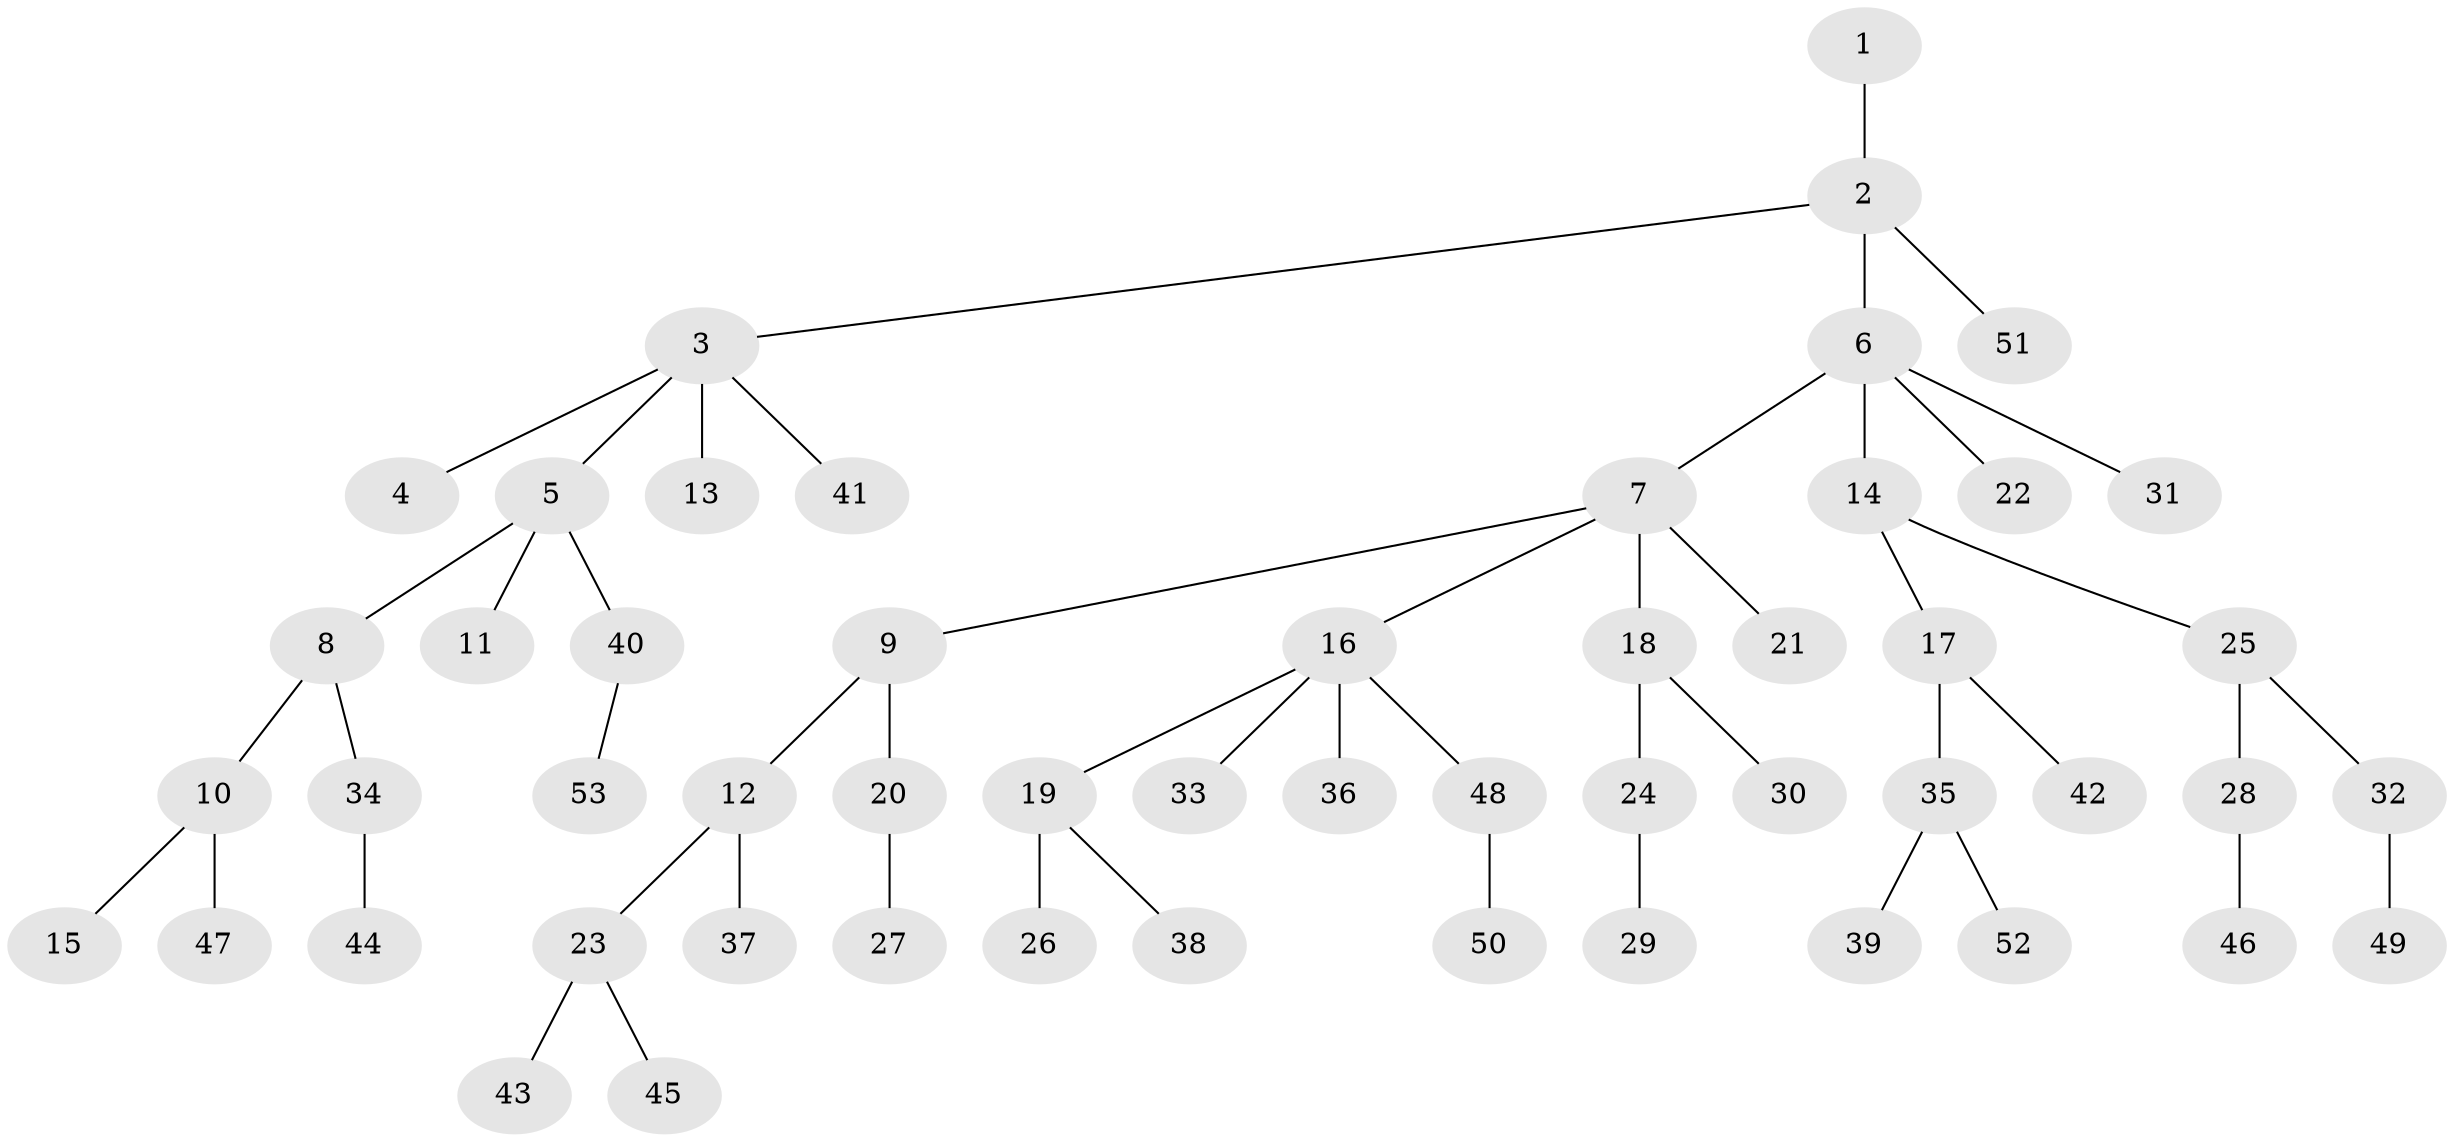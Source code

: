 // coarse degree distribution, {3: 0.1875, 4: 0.125, 1: 0.5, 2: 0.1875}
// Generated by graph-tools (version 1.1) at 2025/51/03/04/25 22:51:46]
// undirected, 53 vertices, 52 edges
graph export_dot {
  node [color=gray90,style=filled];
  1;
  2;
  3;
  4;
  5;
  6;
  7;
  8;
  9;
  10;
  11;
  12;
  13;
  14;
  15;
  16;
  17;
  18;
  19;
  20;
  21;
  22;
  23;
  24;
  25;
  26;
  27;
  28;
  29;
  30;
  31;
  32;
  33;
  34;
  35;
  36;
  37;
  38;
  39;
  40;
  41;
  42;
  43;
  44;
  45;
  46;
  47;
  48;
  49;
  50;
  51;
  52;
  53;
  1 -- 2;
  2 -- 3;
  2 -- 6;
  2 -- 51;
  3 -- 4;
  3 -- 5;
  3 -- 13;
  3 -- 41;
  5 -- 8;
  5 -- 11;
  5 -- 40;
  6 -- 7;
  6 -- 14;
  6 -- 22;
  6 -- 31;
  7 -- 9;
  7 -- 16;
  7 -- 18;
  7 -- 21;
  8 -- 10;
  8 -- 34;
  9 -- 12;
  9 -- 20;
  10 -- 15;
  10 -- 47;
  12 -- 23;
  12 -- 37;
  14 -- 17;
  14 -- 25;
  16 -- 19;
  16 -- 33;
  16 -- 36;
  16 -- 48;
  17 -- 35;
  17 -- 42;
  18 -- 24;
  18 -- 30;
  19 -- 26;
  19 -- 38;
  20 -- 27;
  23 -- 43;
  23 -- 45;
  24 -- 29;
  25 -- 28;
  25 -- 32;
  28 -- 46;
  32 -- 49;
  34 -- 44;
  35 -- 39;
  35 -- 52;
  40 -- 53;
  48 -- 50;
}
